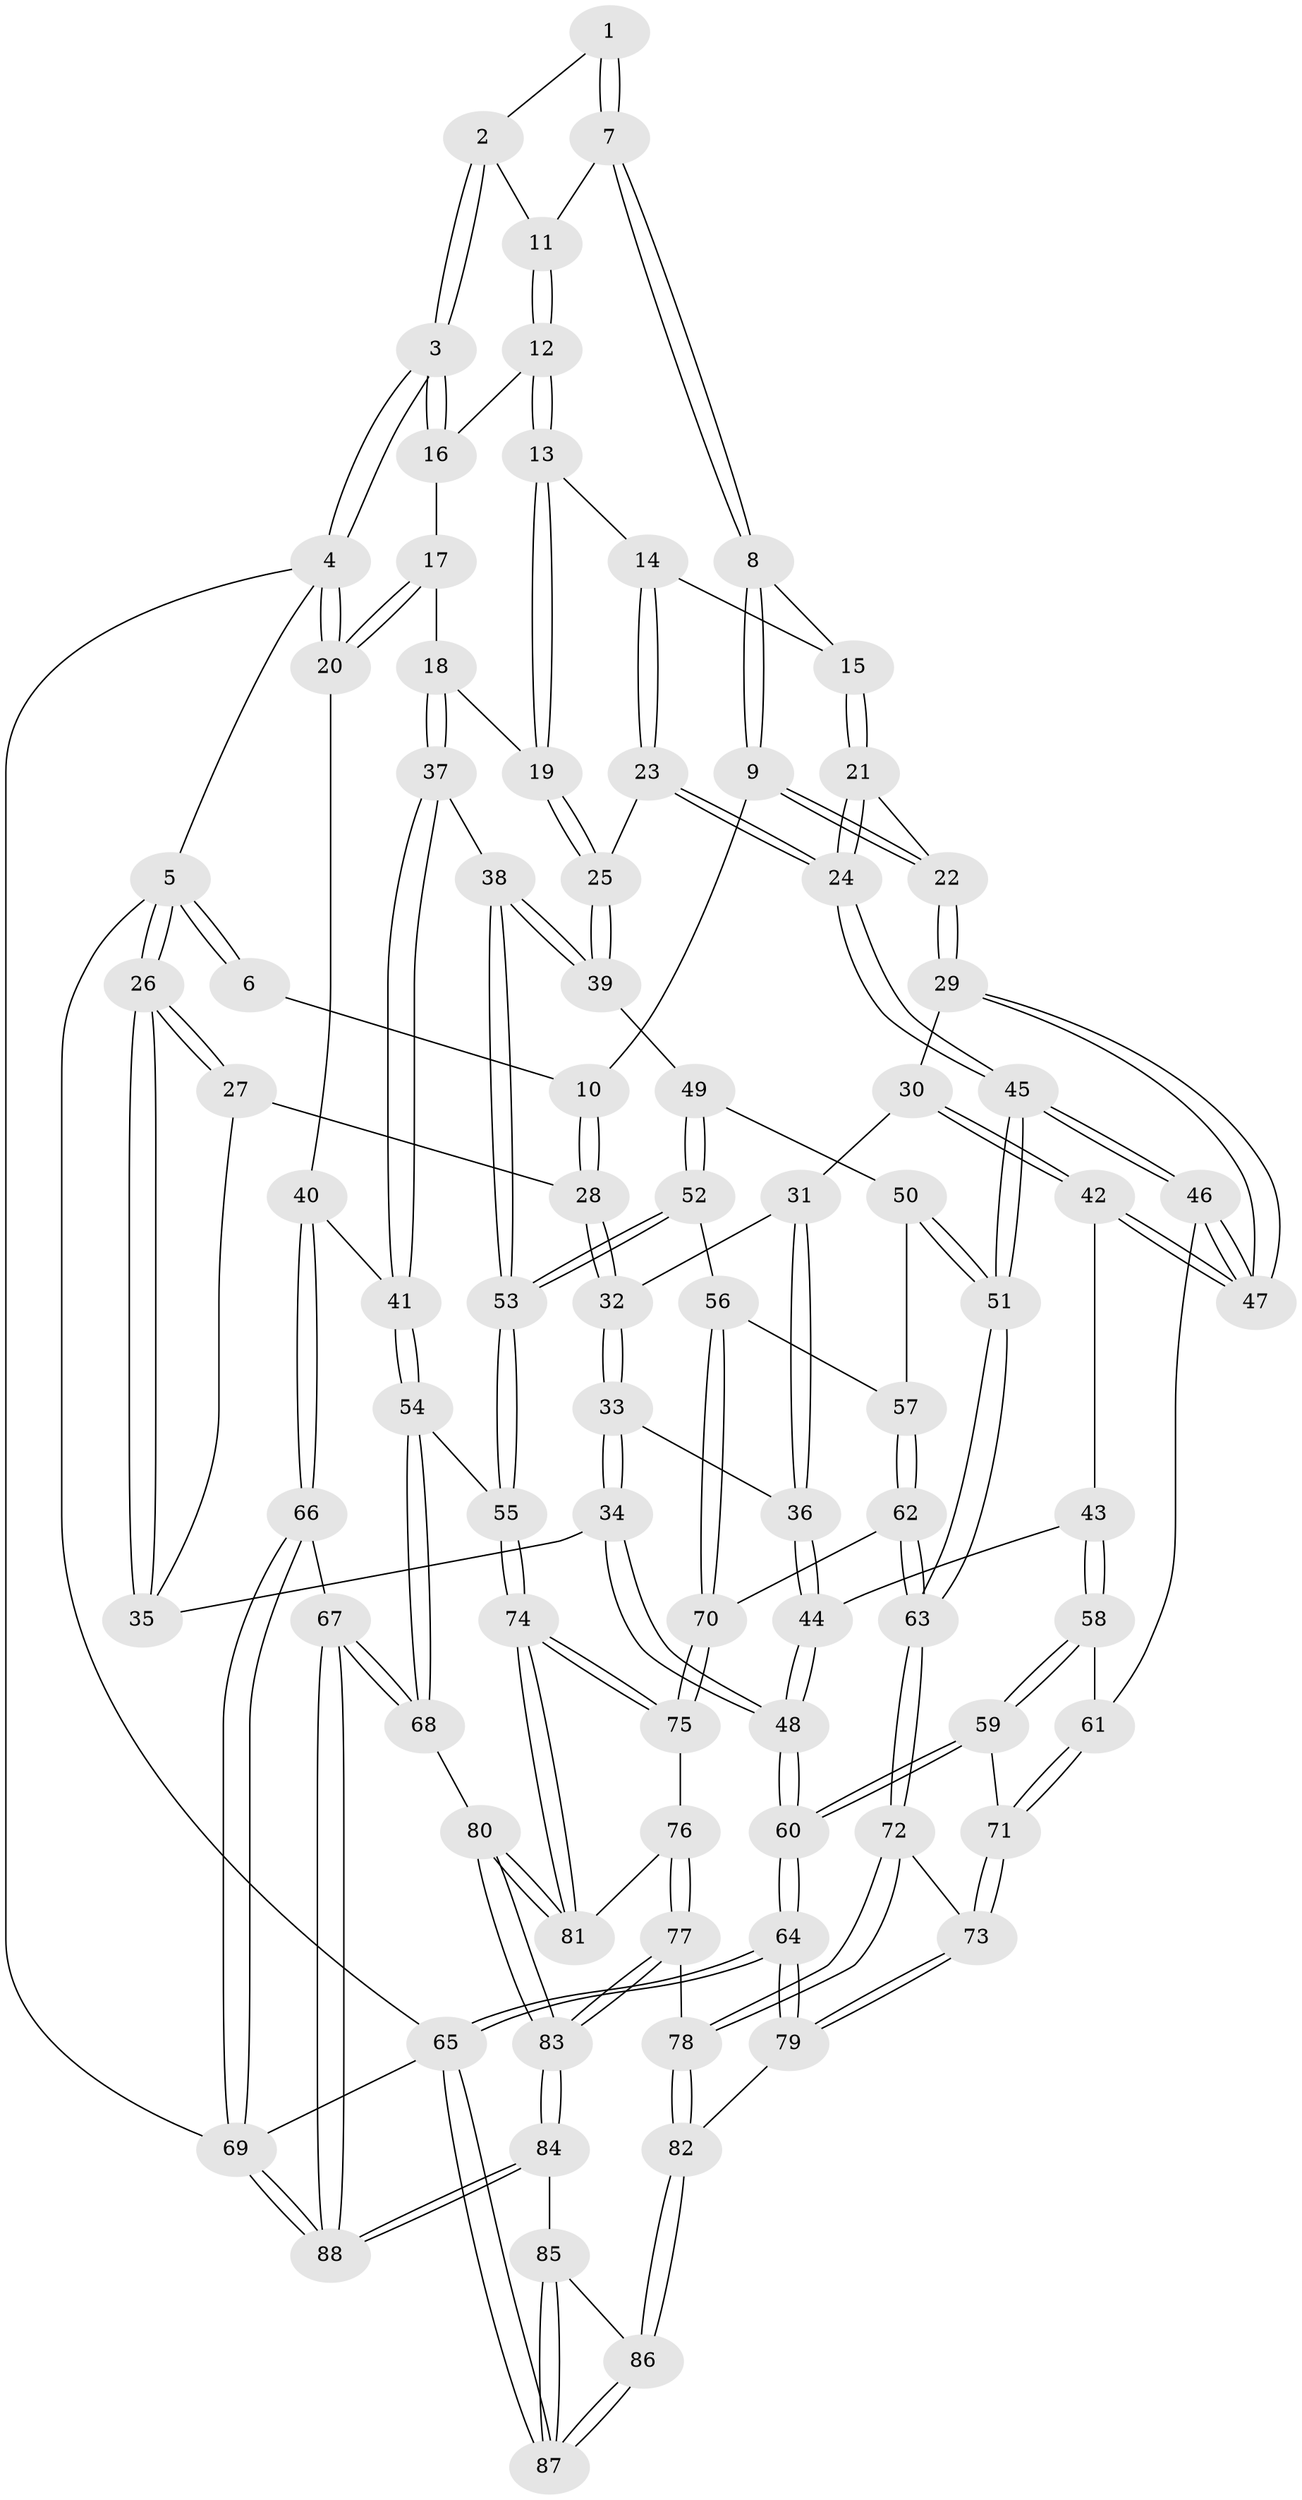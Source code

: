 // coarse degree distribution, {2: 0.02, 4: 0.48, 6: 0.1, 5: 0.26, 3: 0.14}
// Generated by graph-tools (version 1.1) at 2025/52/02/27/25 19:52:38]
// undirected, 88 vertices, 217 edges
graph export_dot {
graph [start="1"]
  node [color=gray90,style=filled];
  1 [pos="+0.40860625575463144+0"];
  2 [pos="+0.7155735825900683+0"];
  3 [pos="+1+0"];
  4 [pos="+1+0"];
  5 [pos="+0+0"];
  6 [pos="+0.2615948077705565+0"];
  7 [pos="+0.4427494469275823+0.0809621821087422"];
  8 [pos="+0.37281263874336823+0.1855450457841376"];
  9 [pos="+0.27281110847163953+0.210093592889103"];
  10 [pos="+0.24826182232866023+0.2059862204112834"];
  11 [pos="+0.6463651924326712+0.1405011743342145"];
  12 [pos="+0.6467133416139311+0.14166864161805906"];
  13 [pos="+0.6427481551962284+0.18622543808167683"];
  14 [pos="+0.5528023209863644+0.23834987266181587"];
  15 [pos="+0.44195591251942196+0.23297663305341873"];
  16 [pos="+0.8250218693705422+0.13708752326699158"];
  17 [pos="+0.8508599538304792+0.2221253467750941"];
  18 [pos="+0.7603564315219463+0.3271255319097588"];
  19 [pos="+0.7092375313008763+0.2914113280872274"];
  20 [pos="+1+0.21948192984647852"];
  21 [pos="+0.4524916726188488+0.3838401367333625"];
  22 [pos="+0.37267320538506626+0.3900408981196775"];
  23 [pos="+0.522072869818746+0.41232590447288286"];
  24 [pos="+0.5141701367981538+0.41385549347383904"];
  25 [pos="+0.5373565265266151+0.41621199473508924"];
  26 [pos="+0+0"];
  27 [pos="+0.17424206053965113+0.16573679406012304"];
  28 [pos="+0.2469065910507799+0.2065215839264253"];
  29 [pos="+0.3348250192053373+0.440901036987831"];
  30 [pos="+0.2532287293339442+0.41498140159911046"];
  31 [pos="+0.23425399493220142+0.3852929141592231"];
  32 [pos="+0.21373179088635055+0.25123839894782385"];
  33 [pos="+0.07754605392737415+0.33050556836973694"];
  34 [pos="+0+0.3234126984842792"];
  35 [pos="+0+0.2588448829004631"];
  36 [pos="+0.13462093419516488+0.4378921895094611"];
  37 [pos="+0.7923857425726366+0.39347279465183127"];
  38 [pos="+0.7700526287850059+0.4250452301057518"];
  39 [pos="+0.5750606112707982+0.44882593585010655"];
  40 [pos="+1+0.42496976946905013"];
  41 [pos="+1+0.43803510861961137"];
  42 [pos="+0.1934315268157201+0.5001190231831468"];
  43 [pos="+0.15997666192013726+0.5051924987741636"];
  44 [pos="+0.13924158389640126+0.4729686829300102"];
  45 [pos="+0.4212003361520762+0.6035299487615544"];
  46 [pos="+0.3446086863343574+0.5686799826792167"];
  47 [pos="+0.3390898046213393+0.5580683412133668"];
  48 [pos="+0+0.4968351262846352"];
  49 [pos="+0.5809010225974781+0.46480930301135776"];
  50 [pos="+0.5616090685542864+0.5416977561938288"];
  51 [pos="+0.4277274800798338+0.6123954425370814"];
  52 [pos="+0.7027253463661695+0.5936902919190312"];
  53 [pos="+0.7195505378611021+0.5963370484033824"];
  54 [pos="+0.8263249674478034+0.653211499876816"];
  55 [pos="+0.7324239966275171+0.6146391657345892"];
  56 [pos="+0.6730460269441864+0.5995563398237056"];
  57 [pos="+0.5917279799168017+0.5699028647244894"];
  58 [pos="+0.14797943195454866+0.5362197960386409"];
  59 [pos="+0.07959710152006784+0.6128077187876363"];
  60 [pos="+0+0.7136496968369015"];
  61 [pos="+0.2548330358665289+0.6356400971659427"];
  62 [pos="+0.46574399141125933+0.6400654147941318"];
  63 [pos="+0.43631101301948294+0.6308549175837106"];
  64 [pos="+0+0.8698668274464962"];
  65 [pos="+0+1"];
  66 [pos="+1+0.9465400907462682"];
  67 [pos="+1+0.8561488673051858"];
  68 [pos="+0.934730990486102+0.8267656189601744"];
  69 [pos="+1+1"];
  70 [pos="+0.5388601706390682+0.6716484643371533"];
  71 [pos="+0.22921543556384874+0.6754894226642518"];
  72 [pos="+0.3980952949748806+0.7537017429121032"];
  73 [pos="+0.22937390575737646+0.6878105255143384"];
  74 [pos="+0.6593731701489632+0.7745017383889474"];
  75 [pos="+0.5642694419230396+0.7183169494405637"];
  76 [pos="+0.5194531902108797+0.792315788242724"];
  77 [pos="+0.4468480726942232+0.8429296135363527"];
  78 [pos="+0.39714977554509734+0.7851966224983165"];
  79 [pos="+0.18376507226585448+0.8145912001338511"];
  80 [pos="+0.6872921539041105+0.8719796003475675"];
  81 [pos="+0.6711145885195695+0.8298601728436074"];
  82 [pos="+0.23920582657628245+0.8449754508362372"];
  83 [pos="+0.5344125240427889+1"];
  84 [pos="+0.5281869955830923+1"];
  85 [pos="+0.41474076035831603+1"];
  86 [pos="+0.2407358035511921+0.84946429185346"];
  87 [pos="+0.022282925171153326+1"];
  88 [pos="+0.5344755812605961+1"];
  1 -- 2;
  1 -- 7;
  1 -- 7;
  2 -- 3;
  2 -- 3;
  2 -- 11;
  3 -- 4;
  3 -- 4;
  3 -- 16;
  3 -- 16;
  4 -- 5;
  4 -- 20;
  4 -- 20;
  4 -- 69;
  5 -- 6;
  5 -- 6;
  5 -- 26;
  5 -- 26;
  5 -- 65;
  6 -- 10;
  7 -- 8;
  7 -- 8;
  7 -- 11;
  8 -- 9;
  8 -- 9;
  8 -- 15;
  9 -- 10;
  9 -- 22;
  9 -- 22;
  10 -- 28;
  10 -- 28;
  11 -- 12;
  11 -- 12;
  12 -- 13;
  12 -- 13;
  12 -- 16;
  13 -- 14;
  13 -- 19;
  13 -- 19;
  14 -- 15;
  14 -- 23;
  14 -- 23;
  15 -- 21;
  15 -- 21;
  16 -- 17;
  17 -- 18;
  17 -- 20;
  17 -- 20;
  18 -- 19;
  18 -- 37;
  18 -- 37;
  19 -- 25;
  19 -- 25;
  20 -- 40;
  21 -- 22;
  21 -- 24;
  21 -- 24;
  22 -- 29;
  22 -- 29;
  23 -- 24;
  23 -- 24;
  23 -- 25;
  24 -- 45;
  24 -- 45;
  25 -- 39;
  25 -- 39;
  26 -- 27;
  26 -- 27;
  26 -- 35;
  26 -- 35;
  27 -- 28;
  27 -- 35;
  28 -- 32;
  28 -- 32;
  29 -- 30;
  29 -- 47;
  29 -- 47;
  30 -- 31;
  30 -- 42;
  30 -- 42;
  31 -- 32;
  31 -- 36;
  31 -- 36;
  32 -- 33;
  32 -- 33;
  33 -- 34;
  33 -- 34;
  33 -- 36;
  34 -- 35;
  34 -- 48;
  34 -- 48;
  36 -- 44;
  36 -- 44;
  37 -- 38;
  37 -- 41;
  37 -- 41;
  38 -- 39;
  38 -- 39;
  38 -- 53;
  38 -- 53;
  39 -- 49;
  40 -- 41;
  40 -- 66;
  40 -- 66;
  41 -- 54;
  41 -- 54;
  42 -- 43;
  42 -- 47;
  42 -- 47;
  43 -- 44;
  43 -- 58;
  43 -- 58;
  44 -- 48;
  44 -- 48;
  45 -- 46;
  45 -- 46;
  45 -- 51;
  45 -- 51;
  46 -- 47;
  46 -- 47;
  46 -- 61;
  48 -- 60;
  48 -- 60;
  49 -- 50;
  49 -- 52;
  49 -- 52;
  50 -- 51;
  50 -- 51;
  50 -- 57;
  51 -- 63;
  51 -- 63;
  52 -- 53;
  52 -- 53;
  52 -- 56;
  53 -- 55;
  53 -- 55;
  54 -- 55;
  54 -- 68;
  54 -- 68;
  55 -- 74;
  55 -- 74;
  56 -- 57;
  56 -- 70;
  56 -- 70;
  57 -- 62;
  57 -- 62;
  58 -- 59;
  58 -- 59;
  58 -- 61;
  59 -- 60;
  59 -- 60;
  59 -- 71;
  60 -- 64;
  60 -- 64;
  61 -- 71;
  61 -- 71;
  62 -- 63;
  62 -- 63;
  62 -- 70;
  63 -- 72;
  63 -- 72;
  64 -- 65;
  64 -- 65;
  64 -- 79;
  64 -- 79;
  65 -- 87;
  65 -- 87;
  65 -- 69;
  66 -- 67;
  66 -- 69;
  66 -- 69;
  67 -- 68;
  67 -- 68;
  67 -- 88;
  67 -- 88;
  68 -- 80;
  69 -- 88;
  69 -- 88;
  70 -- 75;
  70 -- 75;
  71 -- 73;
  71 -- 73;
  72 -- 73;
  72 -- 78;
  72 -- 78;
  73 -- 79;
  73 -- 79;
  74 -- 75;
  74 -- 75;
  74 -- 81;
  74 -- 81;
  75 -- 76;
  76 -- 77;
  76 -- 77;
  76 -- 81;
  77 -- 78;
  77 -- 83;
  77 -- 83;
  78 -- 82;
  78 -- 82;
  79 -- 82;
  80 -- 81;
  80 -- 81;
  80 -- 83;
  80 -- 83;
  82 -- 86;
  82 -- 86;
  83 -- 84;
  83 -- 84;
  84 -- 85;
  84 -- 88;
  84 -- 88;
  85 -- 86;
  85 -- 87;
  85 -- 87;
  86 -- 87;
  86 -- 87;
}

